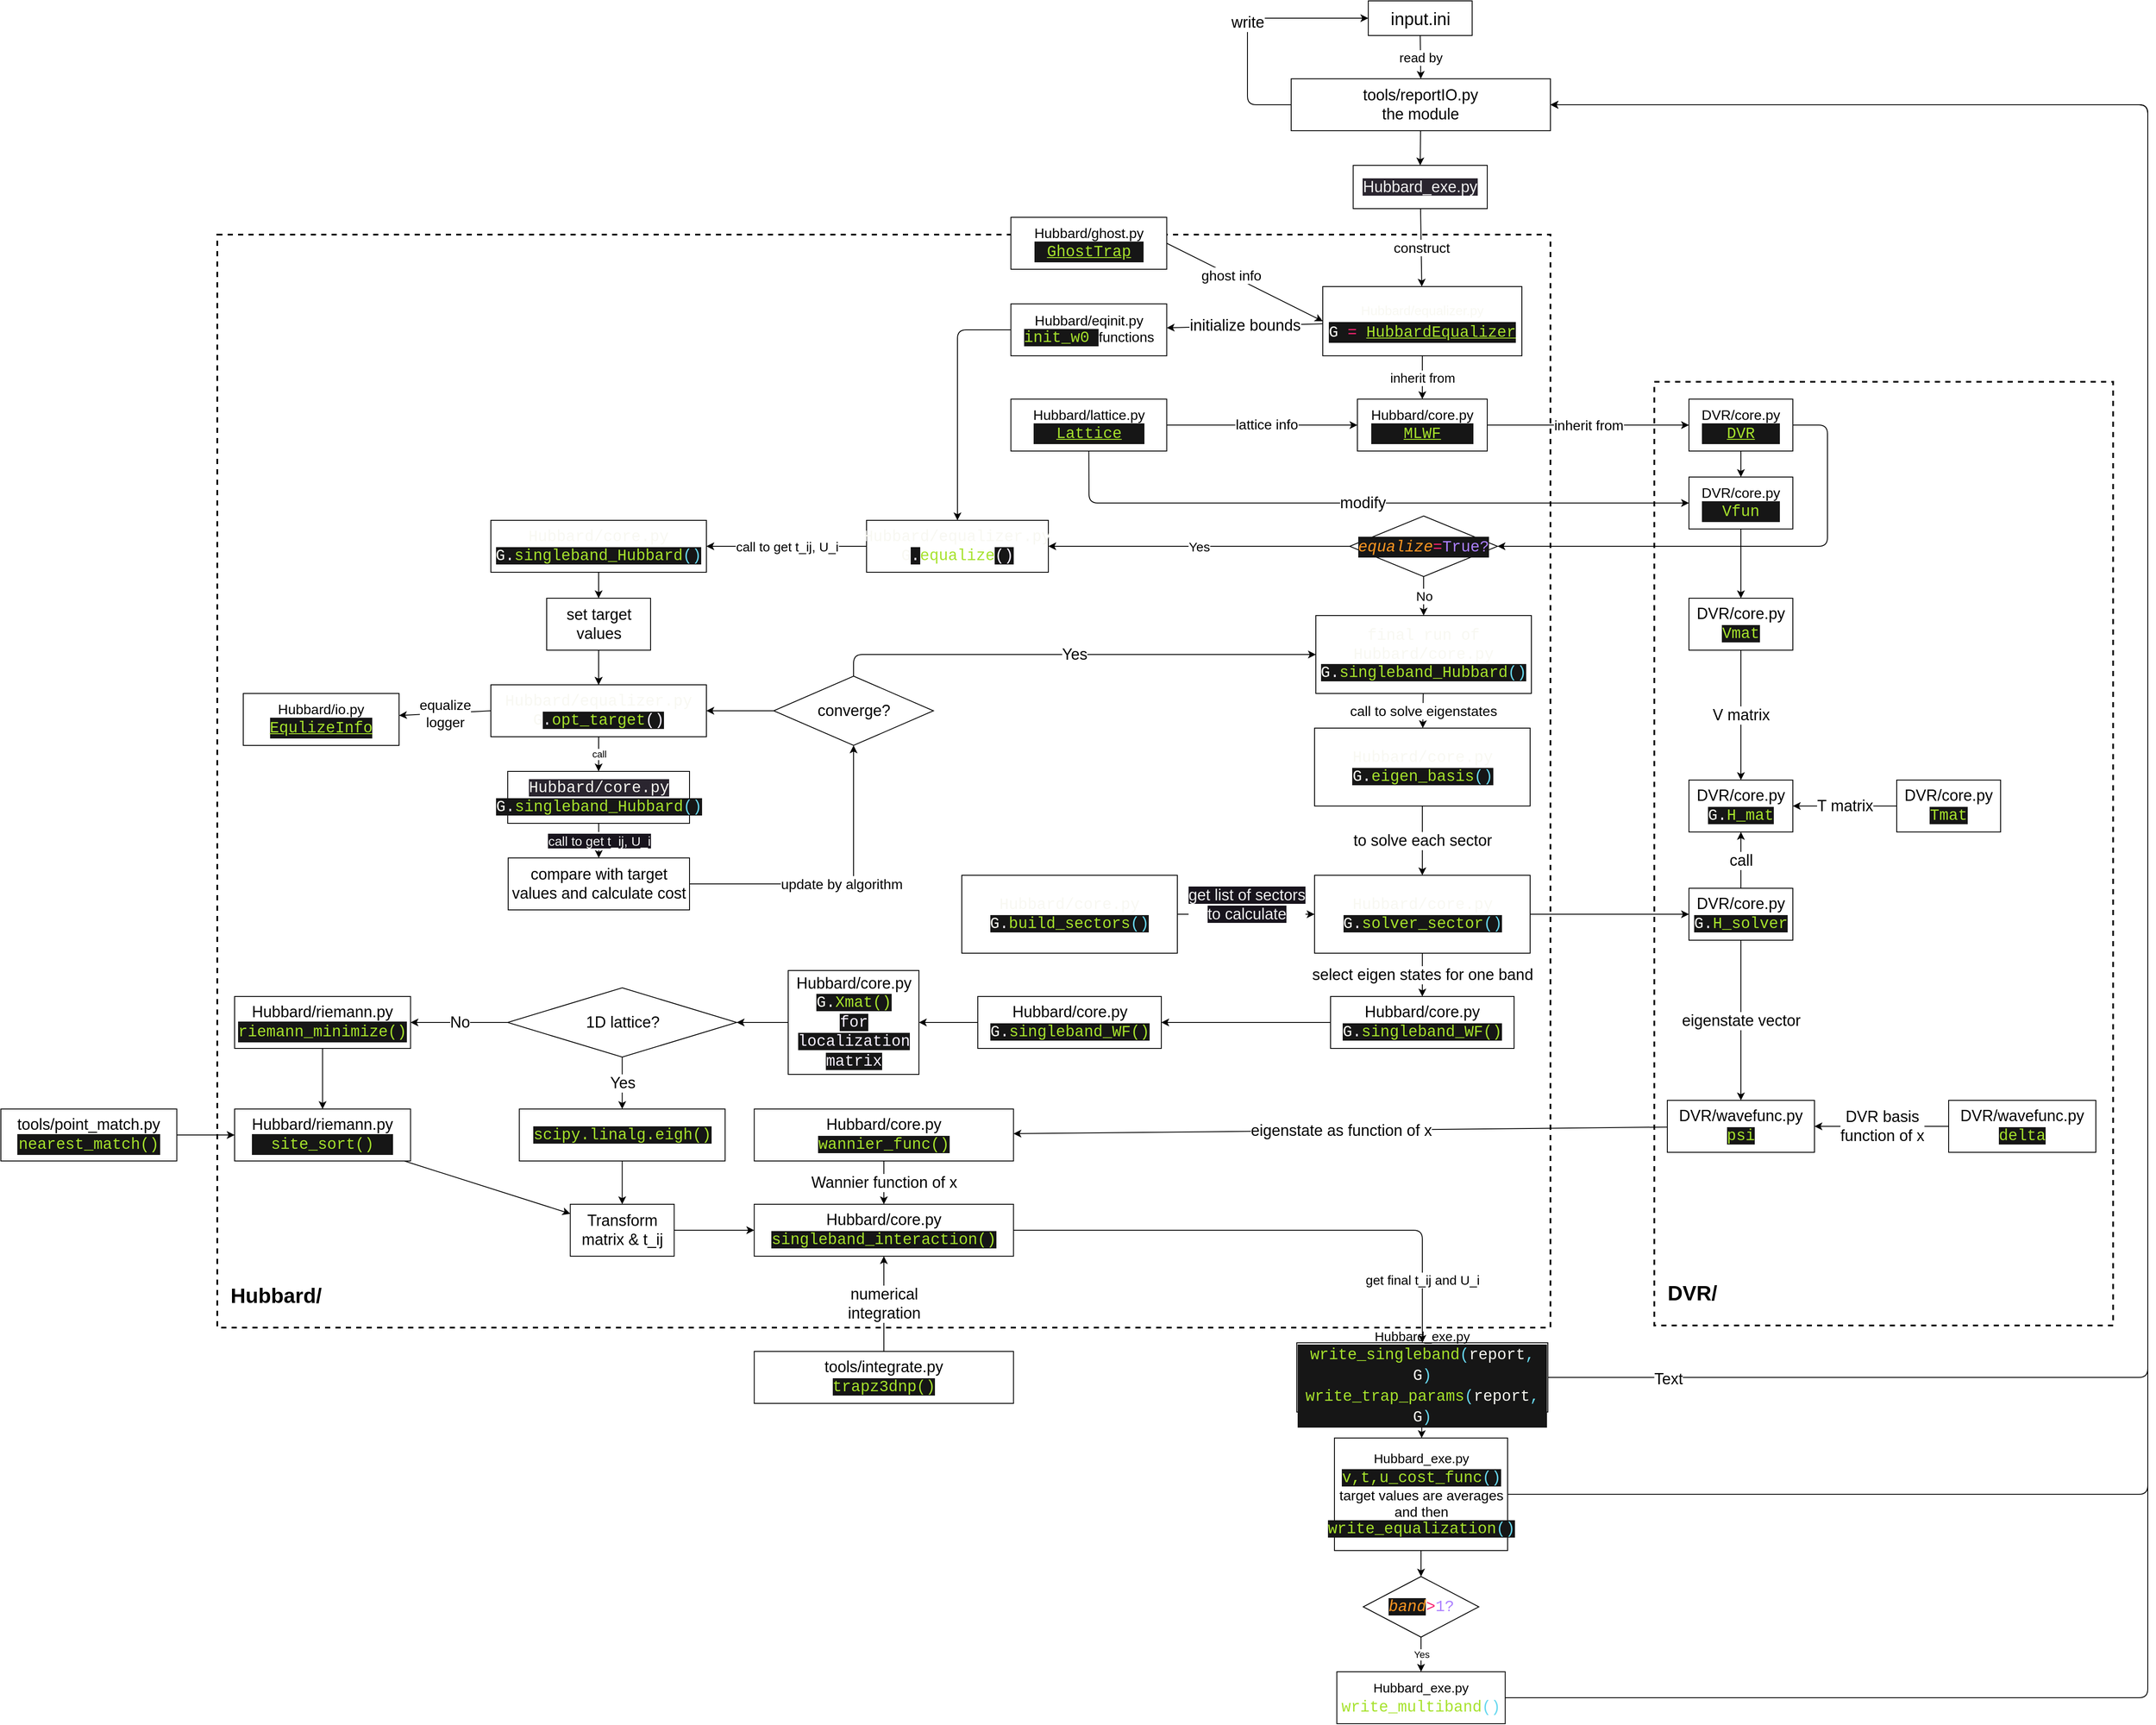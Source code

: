 <mxfile>
    <diagram id="IjS8FuJxX2mvH53jyDNn" name="Page-1">
        <mxGraphModel dx="3545" dy="2429" grid="1" gridSize="10" guides="1" tooltips="1" connect="1" arrows="1" fold="1" page="1" pageScale="1" pageWidth="850" pageHeight="1100" math="0" shadow="0">
            <root>
                <mxCell id="0"/>
                <mxCell id="1" parent="0"/>
                <mxCell id="89" value="&lt;p style=&quot;line-height: 0%;&quot;&gt;&lt;/p&gt;&lt;h2&gt;&amp;nbsp; DVR/&lt;/h2&gt;&lt;p&gt;&lt;/p&gt;" style="rounded=0;whiteSpace=wrap;html=1;fontSize=16;strokeWidth=2;dashed=1;align=left;verticalAlign=bottom;" vertex="1" parent="1">
                    <mxGeometry x="670" y="70" width="530" height="1090" as="geometry"/>
                </mxCell>
                <mxCell id="31" value="&lt;p style=&quot;line-height: 0%;&quot;&gt;&lt;/p&gt;&lt;h2&gt;&amp;nbsp; Hubbard/&lt;/h2&gt;&lt;p&gt;&lt;/p&gt;" style="rounded=0;whiteSpace=wrap;html=1;fontSize=16;strokeWidth=2;dashed=1;align=left;verticalAlign=bottom;" vertex="1" parent="1">
                    <mxGeometry x="-990" y="-100" width="1540" height="1262.5" as="geometry"/>
                </mxCell>
                <mxCell id="2" value="&lt;font style=&quot;font-size: 20px;&quot;&gt;input.ini&lt;/font&gt;" style="rounded=0;whiteSpace=wrap;html=1;" parent="1" vertex="1">
                    <mxGeometry x="339.57" y="-370" width="120" height="40" as="geometry"/>
                </mxCell>
                <mxCell id="7" value="read by" style="edgeStyle=none;html=1;fontSize=15;exitX=0.5;exitY=1;exitDx=0;exitDy=0;entryX=0.5;entryY=0;entryDx=0;entryDy=0;" parent="1" source="2" target="146" edge="1">
                    <mxGeometry relative="1" as="geometry">
                        <mxPoint x="413.5" y="40" as="sourcePoint"/>
                        <Array as="points"/>
                    </mxGeometry>
                </mxCell>
                <mxCell id="11" value="inherit from" style="edgeStyle=none;html=1;fontSize=15;entryX=0.5;entryY=0;entryDx=0;entryDy=0;" parent="1" source="6" target="48" edge="1">
                    <mxGeometry relative="1" as="geometry"/>
                </mxCell>
                <mxCell id="62" value="initialize bounds" style="edgeStyle=none;html=1;fontSize=18;" edge="1" parent="1" source="6" target="60">
                    <mxGeometry relative="1" as="geometry"/>
                </mxCell>
                <mxCell id="6" value="&lt;div style=&quot;line-height: 24px;&quot;&gt;&lt;font color=&quot;#f8f8f2&quot;&gt;&lt;span style=&quot;font-size: 15px;&quot;&gt;Hubbard/equalizer.py&lt;/span&gt;&lt;/font&gt;&lt;/div&gt;&lt;div style=&quot;background-color: rgb(22, 22, 22); font-family: Consolas, &amp;quot;Courier New&amp;quot;, monospace; font-size: 18px; line-height: 24px;&quot;&gt;&lt;span style=&quot;color: rgb(248, 248, 242);&quot;&gt;G&lt;/span&gt;&amp;nbsp;&lt;span style=&quot;color: rgb(249, 36, 114);&quot;&gt;=&lt;/span&gt;&lt;font color=&quot;#f7f1ff&quot;&gt;&amp;nbsp;&lt;/font&gt;&lt;span style=&quot;text-decoration-line: underline; color: rgb(166, 226, 44);&quot;&gt;HubbardEqualizer&lt;/span&gt;&lt;br&gt;&lt;/div&gt;" style="rounded=0;whiteSpace=wrap;html=1;" parent="1" vertex="1">
                    <mxGeometry x="287" y="-40" width="230" height="80" as="geometry"/>
                </mxCell>
                <mxCell id="13" value="Yes" style="edgeStyle=none;html=1;fontSize=15;" parent="1" source="10" target="12" edge="1">
                    <mxGeometry relative="1" as="geometry"/>
                </mxCell>
                <mxCell id="16" value="No" style="edgeStyle=none;html=1;exitX=0.5;exitY=1;exitDx=0;exitDy=0;fontSize=15;entryX=0.5;entryY=0;entryDx=0;entryDy=0;" parent="1" source="10" target="17" edge="1">
                    <mxGeometry relative="1" as="geometry">
                        <mxPoint x="495" y="485" as="targetPoint"/>
                        <Array as="points"/>
                    </mxGeometry>
                </mxCell>
                <mxCell id="10" value="&lt;div style=&quot;color: rgb(247, 241, 255); background-color: rgb(22, 22, 22); font-family: Consolas, &amp;quot;Courier New&amp;quot;, monospace; font-size: 18px; line-height: 24px;&quot;&gt;&lt;span style=&quot;color: #fd9621;font-style: italic;&quot;&gt;equalize&lt;/span&gt;&lt;span style=&quot;color: #f92472;&quot;&gt;=&lt;/span&gt;&lt;span style=&quot;color: #ac80ff;&quot;&gt;True?&lt;/span&gt;&lt;/div&gt;" style="rhombus;whiteSpace=wrap;html=1;rounded=0;" parent="1" vertex="1">
                    <mxGeometry x="318.13" y="225" width="170.75" height="70" as="geometry"/>
                </mxCell>
                <mxCell id="12" value="&lt;span style=&quot;font-family: Consolas, &amp;quot;Courier New&amp;quot;, monospace; font-size: 18px; color: rgb(248, 248, 242);&quot;&gt;Hubbard/equalizer.py&lt;br&gt;G&lt;/span&gt;&lt;span style=&quot;color: rgb(247, 241, 255); font-family: Consolas, &amp;quot;Courier New&amp;quot;, monospace; font-size: 18px; background-color: rgb(22, 22, 22);&quot;&gt;.&lt;/span&gt;&lt;span style=&quot;font-family: Consolas, &amp;quot;Courier New&amp;quot;, monospace; font-size: 18px; color: rgb(166, 226, 44);&quot;&gt;equalize&lt;/span&gt;&lt;span style=&quot;background-color: rgb(22, 22, 22); color: rgb(247, 241, 255); font-family: Consolas, &amp;quot;Courier New&amp;quot;, monospace; font-size: 18px;&quot;&gt;()&lt;/span&gt;&lt;span style=&quot;color: rgb(247, 241, 255); font-family: Consolas, &amp;quot;Courier New&amp;quot;, monospace; font-size: 18px; background-color: rgb(22, 22, 22);&quot;&gt;&lt;br&gt;&lt;/span&gt;" style="whiteSpace=wrap;html=1;rounded=0;" parent="1" vertex="1">
                    <mxGeometry x="-240" y="230" width="210" height="60" as="geometry"/>
                </mxCell>
                <mxCell id="18" value="call to get t_ij, U_i" style="edgeStyle=none;html=1;fontSize=15;exitX=0;exitY=0.5;exitDx=0;exitDy=0;entryX=1;entryY=0.5;entryDx=0;entryDy=0;" parent="1" source="12" target="61" edge="1">
                    <mxGeometry relative="1" as="geometry">
                        <mxPoint x="405" y="515" as="sourcePoint"/>
                        <Array as="points"/>
                        <mxPoint x="-160" y="360" as="targetPoint"/>
                    </mxGeometry>
                </mxCell>
                <mxCell id="21" value="get final t_ij and U_i" style="edgeStyle=none;html=1;fontSize=15;exitX=1;exitY=0.5;exitDx=0;exitDy=0;" parent="1" source="130" target="20" edge="1">
                    <mxGeometry x="0.758" relative="1" as="geometry">
                        <mxPoint x="402.49" y="1100" as="sourcePoint"/>
                        <Array as="points">
                            <mxPoint x="402" y="1050"/>
                        </Array>
                        <mxPoint as="offset"/>
                    </mxGeometry>
                </mxCell>
                <mxCell id="76" value="call to solve eigenstates" style="edgeStyle=none;html=1;fontSize=16;" edge="1" parent="1" source="17" target="75">
                    <mxGeometry relative="1" as="geometry"/>
                </mxCell>
                <mxCell id="17" value="&lt;span style=&quot;color: rgb(248, 248, 242); font-family: Consolas, &amp;quot;Courier New&amp;quot;, monospace; font-size: 18px;&quot;&gt;final run of&lt;br&gt;Hubbard/core.py&lt;/span&gt;&lt;br style=&quot;color: rgb(248, 248, 242); font-family: Consolas, &amp;quot;Courier New&amp;quot;, monospace; font-size: 18px;&quot;&gt;&lt;span style=&quot;background-color: rgb(22, 22, 22); font-family: Consolas, &amp;quot;Courier New&amp;quot;, monospace; font-size: 18px; color: rgb(248, 248, 242);&quot;&gt;G&lt;/span&gt;&lt;span style=&quot;background-color: rgb(22, 22, 22); color: rgb(247, 241, 255); font-family: Consolas, &amp;quot;Courier New&amp;quot;, monospace; font-size: 18px;&quot;&gt;.&lt;/span&gt;&lt;span style=&quot;background-color: rgb(22, 22, 22); font-family: Consolas, &amp;quot;Courier New&amp;quot;, monospace; font-size: 18px; color: rgb(166, 226, 44);&quot;&gt;singleband_Hubbard&lt;/span&gt;&lt;span style=&quot;background-color: rgb(22, 22, 22); font-family: Consolas, &amp;quot;Courier New&amp;quot;, monospace; font-size: 18px; color: rgb(103, 216, 239);&quot;&gt;()&lt;/span&gt;" style="whiteSpace=wrap;html=1;rounded=0;" parent="1" vertex="1">
                    <mxGeometry x="279" y="340" width="249" height="90" as="geometry"/>
                </mxCell>
                <mxCell id="23" value="" style="edgeStyle=none;html=1;fontSize=15;" parent="1" source="20" target="22" edge="1">
                    <mxGeometry relative="1" as="geometry"/>
                </mxCell>
                <mxCell id="28" style="edgeStyle=none;html=1;entryX=1;entryY=0.5;entryDx=0;entryDy=0;" parent="1" source="20" target="146" edge="1">
                    <mxGeometry relative="1" as="geometry">
                        <mxPoint x="640" y="40" as="targetPoint"/>
                        <Array as="points">
                            <mxPoint x="1240" y="1220"/>
                            <mxPoint x="1240" y="-250"/>
                        </Array>
                    </mxGeometry>
                </mxCell>
                <mxCell id="145" value="Text" style="edgeLabel;html=1;align=center;verticalAlign=middle;resizable=0;points=[];fontSize=18;" vertex="1" connectable="0" parent="28">
                    <mxGeometry x="-0.903" y="-2" relative="1" as="geometry">
                        <mxPoint as="offset"/>
                    </mxGeometry>
                </mxCell>
                <mxCell id="20" value="&lt;span style=&quot;font-size: 15px;&quot;&gt;Hubbard_exe.py&lt;/span&gt;&lt;div style=&quot;color: rgb(247, 241, 255); background-color: rgb(22, 22, 22); font-family: Consolas, &amp;quot;Courier New&amp;quot;, monospace; font-size: 18px; line-height: 24px;&quot;&gt;&lt;span style=&quot;color: #a6e22c;&quot;&gt;write_singleband&lt;/span&gt;&lt;span style=&quot;color: #67d8ef;&quot;&gt;(&lt;/span&gt;&lt;span style=&quot;color: #f8f8f2;&quot;&gt;report&lt;/span&gt;&lt;span style=&quot;color: #67d8ef;&quot;&gt;, &lt;/span&gt;&lt;span style=&quot;color: #f8f8f2;&quot;&gt;G&lt;/span&gt;&lt;span style=&quot;color: #67d8ef;&quot;&gt;)&lt;/span&gt;&lt;/div&gt;&lt;div style=&quot;color: rgb(247, 241, 255); background-color: rgb(22, 22, 22); font-family: Consolas, &amp;quot;Courier New&amp;quot;, monospace; font-size: 18px; line-height: 24px;&quot;&gt;&lt;div style=&quot;line-height: 24px;&quot;&gt;&lt;span style=&quot;color: #a6e22c;&quot;&gt;write_trap_params&lt;/span&gt;&lt;span style=&quot;color: #67d8ef;&quot;&gt;(&lt;/span&gt;&lt;span style=&quot;color: #f8f8f2;&quot;&gt;report&lt;/span&gt;&lt;span style=&quot;color: #67d8ef;&quot;&gt;, &lt;/span&gt;&lt;span style=&quot;color: #f8f8f2;&quot;&gt;G&lt;/span&gt;&lt;span style=&quot;color: #67d8ef;&quot;&gt;)&lt;/span&gt;&lt;/div&gt;&lt;/div&gt;" style="whiteSpace=wrap;html=1;rounded=0;" parent="1" vertex="1">
                    <mxGeometry x="257" y="1180" width="290" height="80" as="geometry"/>
                </mxCell>
                <mxCell id="25" value="" style="edgeStyle=none;html=1;fontSize=16;entryX=0.5;entryY=0;entryDx=0;entryDy=0;" parent="1" source="22" target="36" edge="1">
                    <mxGeometry relative="1" as="geometry">
                        <mxPoint x="401.559" y="1380" as="targetPoint"/>
                    </mxGeometry>
                </mxCell>
                <mxCell id="22" value="&lt;span style=&quot;font-size: 15px;&quot;&gt;Hubbard_exe.py&lt;/span&gt;&lt;span style=&quot;background-color: rgb(22, 22, 22); font-family: Consolas, &amp;quot;Courier New&amp;quot;, monospace; font-size: 18px; color: rgb(166, 226, 44);&quot;&gt;&lt;br&gt;v,t,u_cost_func&lt;/span&gt;&lt;span style=&quot;background-color: rgb(22, 22, 22); font-family: Consolas, &amp;quot;Courier New&amp;quot;, monospace; font-size: 18px; color: rgb(103, 216, 239);&quot;&gt;()&lt;/span&gt;&lt;br&gt;&lt;font style=&quot;font-size: 16px;&quot;&gt;target values are averages&lt;br&gt;and then&lt;br&gt;&lt;span style=&quot;color: rgb(166, 226, 44); font-family: Consolas, &amp;quot;Courier New&amp;quot;, monospace; font-size: 18px; background-color: rgb(22, 22, 22);&quot;&gt;write_equalization&lt;/span&gt;&lt;span style=&quot;color: rgb(103, 216, 239); font-family: Consolas, &amp;quot;Courier New&amp;quot;, monospace; font-size: 18px; background-color: rgb(22, 22, 22);&quot;&gt;()&lt;/span&gt;&lt;br&gt;&lt;/font&gt;" style="whiteSpace=wrap;html=1;rounded=0;" parent="1" vertex="1">
                    <mxGeometry x="300.5" y="1290" width="200" height="130" as="geometry"/>
                </mxCell>
                <mxCell id="29" style="edgeStyle=none;html=1;entryX=1;entryY=0.5;entryDx=0;entryDy=0;exitX=1;exitY=0.5;exitDx=0;exitDy=0;" parent="1" source="22" target="146" edge="1">
                    <mxGeometry relative="1" as="geometry">
                        <mxPoint x="640" y="90" as="targetPoint"/>
                        <Array as="points">
                            <mxPoint x="1240" y="1355"/>
                            <mxPoint x="1240" y="-250"/>
                        </Array>
                        <mxPoint x="519.5" y="645" as="sourcePoint"/>
                    </mxGeometry>
                </mxCell>
                <mxCell id="30" style="edgeStyle=none;html=1;exitX=1;exitY=0.5;exitDx=0;exitDy=0;entryX=1;entryY=0.5;entryDx=0;entryDy=0;" parent="1" source="26" target="146" edge="1">
                    <mxGeometry relative="1" as="geometry">
                        <mxPoint x="640" y="90" as="targetPoint"/>
                        <Array as="points">
                            <mxPoint x="1240" y="1590"/>
                            <mxPoint x="1240" y="-250"/>
                        </Array>
                    </mxGeometry>
                </mxCell>
                <mxCell id="26" value="&lt;span style=&quot;font-size: 15px;&quot;&gt;Hubbard_exe.py&lt;/span&gt;&lt;span style=&quot;color: rgb(166, 226, 44); background-color: rgb(22, 22, 22); font-family: Consolas, &amp;quot;Courier New&amp;quot;, monospace; font-size: 18px;&quot;&gt;&lt;br&gt;&lt;/span&gt;&lt;span style=&quot;font-family: Consolas, &amp;quot;Courier New&amp;quot;, monospace; font-size: 18px; color: rgb(166, 226, 44);&quot;&gt;write_multiband&lt;/span&gt;&lt;span style=&quot;font-family: Consolas, &amp;quot;Courier New&amp;quot;, monospace; font-size: 18px; color: rgb(103, 216, 239);&quot;&gt;(&lt;/span&gt;&lt;span style=&quot;font-family: Consolas, &amp;quot;Courier New&amp;quot;, monospace; font-size: 18px; color: rgb(103, 216, 239);&quot;&gt;)&lt;/span&gt;" style="whiteSpace=wrap;html=1;rounded=0;" parent="1" vertex="1">
                    <mxGeometry x="303.25" y="1560" width="194.5" height="60" as="geometry"/>
                </mxCell>
                <mxCell id="37" value="Yes" style="edgeStyle=none;html=1;" edge="1" parent="1" source="36" target="26">
                    <mxGeometry relative="1" as="geometry"/>
                </mxCell>
                <mxCell id="36" value="&lt;span style=&quot;color: rgb(253, 150, 33); font-style: italic; background-color: rgb(22, 22, 22); font-family: Consolas, &amp;quot;Courier New&amp;quot;, monospace; font-size: 18px;&quot;&gt;band&lt;/span&gt;&lt;span style=&quot;font-family: Consolas, &amp;quot;Courier New&amp;quot;, monospace; font-size: 18px; color: rgb(249, 36, 114);&quot;&gt;&amp;gt;&lt;/span&gt;&lt;span style=&quot;font-family: Consolas, &amp;quot;Courier New&amp;quot;, monospace; font-size: 18px; color: rgb(172, 128, 255);&quot;&gt;1?&lt;/span&gt;" style="rhombus;whiteSpace=wrap;html=1;" vertex="1" parent="1">
                    <mxGeometry x="333.75" y="1450" width="133.5" height="70" as="geometry"/>
                </mxCell>
                <mxCell id="43" value="call" style="edgeStyle=none;html=1;" edge="1" parent="1" source="40" target="42">
                    <mxGeometry relative="1" as="geometry"/>
                </mxCell>
                <mxCell id="40" value="&lt;font style=&quot;font-size: 18px;&quot;&gt;&lt;span style=&quot;font-family: Consolas, &amp;quot;Courier New&amp;quot;, monospace; color: rgb(248, 248, 242);&quot;&gt;Hubbard/&lt;/span&gt;&lt;span style=&quot;font-family: Consolas, &amp;quot;Courier New&amp;quot;, monospace; color: rgb(248, 248, 242);&quot;&gt;equalizer&lt;/span&gt;&lt;/font&gt;&lt;span style=&quot;font-family: Consolas, &amp;quot;Courier New&amp;quot;, monospace; color: rgb(248, 248, 242); font-size: 18px;&quot;&gt;&lt;font style=&quot;font-size: 18px;&quot;&gt;.py&lt;br&gt;&lt;/font&gt;&lt;span style=&quot;font-size: 18px;&quot;&gt;G&lt;/span&gt;&lt;/span&gt;&lt;span style=&quot;color: rgb(247, 241, 255); font-family: Consolas, &amp;quot;Courier New&amp;quot;, monospace; font-size: 18px; background-color: rgb(22, 22, 22);&quot;&gt;.&lt;/span&gt;&lt;span style=&quot;color: rgb(166, 226, 44); background-color: rgb(22, 22, 22); font-family: Consolas, &amp;quot;Courier New&amp;quot;, monospace; font-size: 18px;&quot;&gt;opt_target&lt;/span&gt;&lt;span style=&quot;background-color: rgb(22, 22, 22); color: rgb(247, 241, 255); font-family: Consolas, &amp;quot;Courier New&amp;quot;, monospace; font-size: 18px;&quot;&gt;()&lt;/span&gt;&lt;span style=&quot;color: rgb(248, 248, 242); font-family: Consolas, &amp;quot;Courier New&amp;quot;, monospace; font-size: 18px;&quot;&gt;&lt;br&gt;&lt;/span&gt;" style="whiteSpace=wrap;html=1;rounded=0;" vertex="1" parent="1">
                    <mxGeometry x="-674" y="420" width="249" height="60" as="geometry"/>
                </mxCell>
                <mxCell id="44" value="No" style="edgeStyle=none;html=1;entryX=1;entryY=0.5;entryDx=0;entryDy=0;exitX=0;exitY=0.5;exitDx=0;exitDy=0;" edge="1" parent="1" source="45" target="40">
                    <mxGeometry relative="1" as="geometry">
                        <Array as="points">
                            <mxPoint x="-165" y="450"/>
                            <mxPoint x="-370" y="450"/>
                        </Array>
                    </mxGeometry>
                </mxCell>
                <mxCell id="46" value="&lt;font style=&quot;font-size: 16px;&quot;&gt;update by algorithm&lt;/font&gt;" style="edgeStyle=none;html=1;exitX=1;exitY=0.5;exitDx=0;exitDy=0;" edge="1" parent="1" source="68" target="45">
                    <mxGeometry relative="1" as="geometry">
                        <mxPoint x="-544" y="650" as="sourcePoint"/>
                        <Array as="points">
                            <mxPoint x="-255" y="650"/>
                        </Array>
                    </mxGeometry>
                </mxCell>
                <mxCell id="70" value="&lt;span style=&quot;color: rgb(240, 240, 240); font-family: Helvetica; font-size: 15px; font-style: normal; font-variant-ligatures: normal; font-variant-caps: normal; font-weight: 400; letter-spacing: normal; orphans: 2; text-align: center; text-indent: 0px; text-transform: none; widows: 2; word-spacing: 0px; -webkit-text-stroke-width: 0px; background-color: rgb(24, 20, 29); text-decoration-thickness: initial; text-decoration-style: initial; text-decoration-color: initial; float: none; display: inline !important;&quot;&gt;call to get t_ij, U_i&lt;/span&gt;" style="edgeStyle=none;html=1;fontSize=18;" edge="1" parent="1" source="42" target="68">
                    <mxGeometry relative="1" as="geometry"/>
                </mxCell>
                <mxCell id="42" value="&lt;span style=&quot;border-color: rgb(0, 0, 0); font-style: normal; font-variant-ligatures: normal; font-variant-caps: normal; font-weight: 400; letter-spacing: normal; orphans: 2; text-align: center; text-indent: 0px; text-transform: none; widows: 2; word-spacing: 0px; -webkit-text-stroke-width: 0px; background-color: rgb(42, 37, 47); text-decoration-thickness: initial; text-decoration-style: initial; text-decoration-color: initial; color: rgb(248, 248, 242); font-family: Consolas, &amp;quot;Courier New&amp;quot;, monospace; font-size: 18px;&quot;&gt;Hubbard/core.py&lt;/span&gt;&lt;br style=&quot;border-color: rgb(0, 0, 0); font-style: normal; font-variant-ligatures: normal; font-variant-caps: normal; font-weight: 400; letter-spacing: normal; orphans: 2; text-align: center; text-indent: 0px; text-transform: none; widows: 2; word-spacing: 0px; -webkit-text-stroke-width: 0px; background-color: rgb(42, 37, 47); text-decoration-thickness: initial; text-decoration-style: initial; text-decoration-color: initial; color: rgb(248, 248, 242); font-family: Consolas, &amp;quot;Courier New&amp;quot;, monospace; font-size: 18px;&quot;&gt;&lt;span style=&quot;border-color: rgb(0, 0, 0); font-style: normal; font-variant-ligatures: normal; font-variant-caps: normal; font-weight: 400; letter-spacing: normal; orphans: 2; text-align: center; text-indent: 0px; text-transform: none; widows: 2; word-spacing: 0px; -webkit-text-stroke-width: 0px; text-decoration-thickness: initial; text-decoration-style: initial; text-decoration-color: initial; background-color: rgb(22, 22, 22); font-family: Consolas, &amp;quot;Courier New&amp;quot;, monospace; font-size: 18px; color: rgb(248, 248, 242);&quot;&gt;G&lt;/span&gt;&lt;span style=&quot;border-color: rgb(0, 0, 0); font-style: normal; font-variant-ligatures: normal; font-variant-caps: normal; font-weight: 400; letter-spacing: normal; orphans: 2; text-align: center; text-indent: 0px; text-transform: none; widows: 2; word-spacing: 0px; -webkit-text-stroke-width: 0px; text-decoration-thickness: initial; text-decoration-style: initial; text-decoration-color: initial; background-color: rgb(22, 22, 22); color: rgb(247, 241, 255); font-family: Consolas, &amp;quot;Courier New&amp;quot;, monospace; font-size: 18px;&quot;&gt;.&lt;/span&gt;&lt;span style=&quot;border-color: rgb(0, 0, 0); font-style: normal; font-variant-ligatures: normal; font-variant-caps: normal; font-weight: 400; letter-spacing: normal; orphans: 2; text-align: center; text-indent: 0px; text-transform: none; widows: 2; word-spacing: 0px; -webkit-text-stroke-width: 0px; text-decoration-thickness: initial; text-decoration-style: initial; text-decoration-color: initial; background-color: rgb(22, 22, 22); font-family: Consolas, &amp;quot;Courier New&amp;quot;, monospace; font-size: 18px; color: rgb(166, 226, 44);&quot;&gt;singleband_Hubbard&lt;/span&gt;&lt;span style=&quot;border-color: rgb(0, 0, 0); font-style: normal; font-variant-ligatures: normal; font-variant-caps: normal; font-weight: 400; letter-spacing: normal; orphans: 2; text-align: center; text-indent: 0px; text-transform: none; widows: 2; word-spacing: 0px; -webkit-text-stroke-width: 0px; text-decoration-thickness: initial; text-decoration-style: initial; text-decoration-color: initial; background-color: rgb(22, 22, 22); font-family: Consolas, &amp;quot;Courier New&amp;quot;, monospace; font-size: 18px; color: rgb(103, 216, 239);&quot;&gt;()&lt;/span&gt;" style="whiteSpace=wrap;html=1;rounded=0;" vertex="1" parent="1">
                    <mxGeometry x="-654.5" y="520" width="210" height="60" as="geometry"/>
                </mxCell>
                <mxCell id="47" value="Yes" style="edgeStyle=none;html=1;exitX=0.5;exitY=0;exitDx=0;exitDy=0;fontSize=18;entryX=0;entryY=0.5;entryDx=0;entryDy=0;" edge="1" parent="1" source="45" target="17">
                    <mxGeometry relative="1" as="geometry">
                        <mxPoint x="270" y="360" as="targetPoint"/>
                        <Array as="points">
                            <mxPoint x="-255" y="385"/>
                        </Array>
                    </mxGeometry>
                </mxCell>
                <mxCell id="45" value="&lt;font style=&quot;font-size: 18px;&quot;&gt;converge?&lt;/font&gt;" style="rhombus;whiteSpace=wrap;html=1;rounded=0;fontSize=18;" vertex="1" parent="1">
                    <mxGeometry x="-347.25" y="410" width="184.5" height="80" as="geometry"/>
                </mxCell>
                <mxCell id="74" value="inherit from" style="edgeStyle=none;html=1;fontSize=16;" edge="1" parent="1" source="48" target="73">
                    <mxGeometry relative="1" as="geometry"/>
                </mxCell>
                <mxCell id="48" value="Hubbard/core.py&lt;br&gt;&lt;div style=&quot;color: rgb(247, 241, 255); background-color: rgb(22, 22, 22); font-family: Consolas, &amp;quot;Courier New&amp;quot;, monospace; font-size: 18px; line-height: 24px;&quot;&gt;&lt;span style=&quot;color: rgb(166, 226, 44); text-decoration-line: underline;&quot;&gt;MLWF&lt;/span&gt;&lt;/div&gt;" style="rounded=0;whiteSpace=wrap;html=1;fontSize=16;" vertex="1" parent="1">
                    <mxGeometry x="327" y="90" width="150" height="60" as="geometry"/>
                </mxCell>
                <mxCell id="53" value="ghost info" style="edgeStyle=none;html=1;fontSize=16;entryX=0;entryY=0.5;entryDx=0;entryDy=0;exitX=1;exitY=0.5;exitDx=0;exitDy=0;" edge="1" parent="1" target="6" source="55">
                    <mxGeometry x="-0.175" relative="1" as="geometry">
                        <mxPoint x="-40" y="49.231" as="sourcePoint"/>
                        <mxPoint as="offset"/>
                    </mxGeometry>
                </mxCell>
                <mxCell id="54" value="equalize&lt;br&gt;logger" style="edgeStyle=none;html=1;fontSize=16;exitX=0;exitY=0.5;exitDx=0;exitDy=0;" edge="1" parent="1" target="56" source="40">
                    <mxGeometry relative="1" as="geometry">
                        <mxPoint x="-420" y="190.385" as="sourcePoint"/>
                    </mxGeometry>
                </mxCell>
                <mxCell id="55" value="&lt;font style=&quot;font-size: 16px;&quot;&gt;Hubbard/ghost.py&lt;br&gt;&lt;div style=&quot;color: rgb(247, 241, 255); background-color: rgb(22, 22, 22); font-family: Consolas, &amp;quot;Courier New&amp;quot;, monospace; font-size: 18px; line-height: 24px;&quot;&gt;&lt;div style=&quot;line-height: 24px;&quot;&gt;&lt;span style=&quot;color: rgb(166, 226, 44); text-decoration-line: underline;&quot;&gt;GhostTrap&lt;/span&gt;&lt;/div&gt;&lt;/div&gt;&lt;/font&gt;" style="rounded=0;whiteSpace=wrap;html=1;" vertex="1" parent="1">
                    <mxGeometry x="-73.25" y="-120" width="180" height="60" as="geometry"/>
                </mxCell>
                <mxCell id="56" value="&lt;font style=&quot;font-size: 16px;&quot;&gt;Hubbard/io.py&lt;br&gt;&lt;div style=&quot;color: rgb(247, 241, 255); background-color: rgb(22, 22, 22); font-family: Consolas, &amp;quot;Courier New&amp;quot;, monospace; font-size: 18px; line-height: 24px;&quot;&gt;&lt;div style=&quot;line-height: 24px;&quot;&gt;&lt;span style=&quot;color: rgb(166, 226, 44); text-decoration-line: underline;&quot;&gt;EqulizeInfo&lt;/span&gt;&lt;/div&gt;&lt;/div&gt;&lt;/font&gt;" style="rounded=0;whiteSpace=wrap;html=1;" vertex="1" parent="1">
                    <mxGeometry x="-960" y="430" width="180" height="60" as="geometry"/>
                </mxCell>
                <mxCell id="57" value="lattice info" style="edgeStyle=none;html=1;exitX=1;exitY=0.5;exitDx=0;exitDy=0;entryX=0;entryY=0.5;entryDx=0;entryDy=0;fontSize=16;" edge="1" parent="1" target="48" source="58">
                    <mxGeometry x="0.05" y="1" relative="1" as="geometry">
                        <mxPoint x="-170" y="100" as="sourcePoint"/>
                        <mxPoint as="offset"/>
                    </mxGeometry>
                </mxCell>
                <mxCell id="81" value="modify" style="edgeStyle=none;html=1;exitX=0.5;exitY=1;exitDx=0;exitDy=0;entryX=0;entryY=0.5;entryDx=0;entryDy=0;fontSize=18;" edge="1" parent="1" source="58" target="82">
                    <mxGeometry relative="1" as="geometry">
                        <Array as="points">
                            <mxPoint x="17" y="210"/>
                        </Array>
                    </mxGeometry>
                </mxCell>
                <mxCell id="58" value="&lt;font style=&quot;font-size: 16px;&quot;&gt;Hubbard/lattice.py&lt;br&gt;&lt;div style=&quot;color: rgb(247, 241, 255); background-color: rgb(22, 22, 22); font-family: Consolas, &amp;quot;Courier New&amp;quot;, monospace; font-size: 18px; line-height: 24px;&quot;&gt;&lt;span style=&quot;color: rgb(166, 226, 44); text-decoration-line: underline;&quot;&gt;Lattice&lt;/span&gt;&lt;/div&gt;&lt;/font&gt;" style="rounded=0;whiteSpace=wrap;html=1;" vertex="1" parent="1">
                    <mxGeometry x="-73.25" y="90" width="180" height="60" as="geometry"/>
                </mxCell>
                <mxCell id="63" style="edgeStyle=none;html=1;fontSize=18;" edge="1" parent="1" source="60" target="12">
                    <mxGeometry relative="1" as="geometry">
                        <Array as="points">
                            <mxPoint x="-135" y="10"/>
                        </Array>
                    </mxGeometry>
                </mxCell>
                <mxCell id="60" value="&lt;font style=&quot;font-size: 16px;&quot;&gt;Hubbard/eqinit.py&lt;br&gt;&lt;span style=&quot;color: rgb(166, 226, 44); background-color: rgb(22, 22, 22); font-family: Consolas, &amp;quot;Courier New&amp;quot;, monospace; font-size: 18px;&quot;&gt;init_w0&amp;nbsp;&lt;/span&gt;functions&lt;br&gt;&lt;/font&gt;" style="rounded=0;whiteSpace=wrap;html=1;" vertex="1" parent="1">
                    <mxGeometry x="-73.25" y="-20" width="180" height="60" as="geometry"/>
                </mxCell>
                <mxCell id="65" value="" style="edgeStyle=none;html=1;fontSize=18;" edge="1" parent="1" source="61" target="64">
                    <mxGeometry relative="1" as="geometry"/>
                </mxCell>
                <mxCell id="61" value="&lt;span style=&quot;color: rgb(248, 248, 242); font-family: Consolas, &amp;quot;Courier New&amp;quot;, monospace; font-size: 18px;&quot;&gt;Hubbard/core.py&lt;/span&gt;&lt;br style=&quot;color: rgb(248, 248, 242); font-family: Consolas, &amp;quot;Courier New&amp;quot;, monospace; font-size: 18px;&quot;&gt;&lt;span style=&quot;background-color: rgb(22, 22, 22); font-family: Consolas, &amp;quot;Courier New&amp;quot;, monospace; font-size: 18px; color: rgb(248, 248, 242);&quot;&gt;G&lt;/span&gt;&lt;span style=&quot;background-color: rgb(22, 22, 22); color: rgb(247, 241, 255); font-family: Consolas, &amp;quot;Courier New&amp;quot;, monospace; font-size: 18px;&quot;&gt;.&lt;/span&gt;&lt;span style=&quot;background-color: rgb(22, 22, 22); font-family: Consolas, &amp;quot;Courier New&amp;quot;, monospace; font-size: 18px; color: rgb(166, 226, 44);&quot;&gt;singleband_Hubbard&lt;/span&gt;&lt;span style=&quot;background-color: rgb(22, 22, 22); font-family: Consolas, &amp;quot;Courier New&amp;quot;, monospace; font-size: 18px; color: rgb(103, 216, 239);&quot;&gt;()&lt;/span&gt;" style="whiteSpace=wrap;html=1;rounded=0;" vertex="1" parent="1">
                    <mxGeometry x="-674" y="230" width="249" height="60" as="geometry"/>
                </mxCell>
                <mxCell id="66" value="" style="edgeStyle=none;html=1;fontSize=18;" edge="1" parent="1" source="64" target="40">
                    <mxGeometry relative="1" as="geometry"/>
                </mxCell>
                <mxCell id="67" value="" style="edgeStyle=none;html=1;fontSize=18;" edge="1" parent="1" source="64" target="40">
                    <mxGeometry relative="1" as="geometry"/>
                </mxCell>
                <mxCell id="64" value="&lt;font style=&quot;font-size: 18px;&quot;&gt;set target values&lt;/font&gt;" style="whiteSpace=wrap;html=1;rounded=0;" vertex="1" parent="1">
                    <mxGeometry x="-609.5" y="320" width="120" height="60" as="geometry"/>
                </mxCell>
                <mxCell id="68" value="compare with target values and calculate cost" style="rounded=0;whiteSpace=wrap;html=1;fontSize=18;" vertex="1" parent="1">
                    <mxGeometry x="-654" y="620" width="209.5" height="60" as="geometry"/>
                </mxCell>
                <mxCell id="80" style="edgeStyle=none;html=1;entryX=1;entryY=0.5;entryDx=0;entryDy=0;fontSize=18;" edge="1" parent="1" source="73" target="10">
                    <mxGeometry relative="1" as="geometry">
                        <Array as="points">
                            <mxPoint x="870" y="120"/>
                            <mxPoint x="870" y="260"/>
                        </Array>
                    </mxGeometry>
                </mxCell>
                <mxCell id="83" value="" style="edgeStyle=none;html=1;fontSize=18;" edge="1" parent="1" source="73" target="82">
                    <mxGeometry relative="1" as="geometry"/>
                </mxCell>
                <mxCell id="73" value="DVR/core.py&lt;br&gt;&lt;div style=&quot;color: rgb(247, 241, 255); background-color: rgb(22, 22, 22); font-family: Consolas, &amp;quot;Courier New&amp;quot;, monospace; font-size: 18px; line-height: 24px;&quot;&gt;&lt;span style=&quot;color: rgb(166, 226, 44); text-decoration-line: underline;&quot;&gt;DVR&lt;/span&gt;&lt;/div&gt;" style="whiteSpace=wrap;html=1;fontSize=16;rounded=0;" vertex="1" parent="1">
                    <mxGeometry x="710" y="90" width="120" height="60" as="geometry"/>
                </mxCell>
                <mxCell id="96" value="to solve each sector" style="edgeStyle=none;html=1;fontSize=18;" edge="1" parent="1" source="75" target="95">
                    <mxGeometry relative="1" as="geometry"/>
                </mxCell>
                <mxCell id="75" value="&lt;span style=&quot;color: rgb(248, 248, 242); font-family: Consolas, &amp;quot;Courier New&amp;quot;, monospace; font-size: 18px;&quot;&gt;Hubbard/core.py&lt;/span&gt;&lt;br style=&quot;color: rgb(248, 248, 242); font-family: Consolas, &amp;quot;Courier New&amp;quot;, monospace; font-size: 18px;&quot;&gt;&lt;span style=&quot;background-color: rgb(22, 22, 22); font-family: Consolas, &amp;quot;Courier New&amp;quot;, monospace; font-size: 18px; color: rgb(248, 248, 242);&quot;&gt;G&lt;/span&gt;&lt;span style=&quot;background-color: rgb(22, 22, 22); color: rgb(247, 241, 255); font-family: Consolas, &amp;quot;Courier New&amp;quot;, monospace; font-size: 18px;&quot;&gt;.&lt;/span&gt;&lt;span style=&quot;background-color: rgb(22, 22, 22); font-family: Consolas, &amp;quot;Courier New&amp;quot;, monospace; font-size: 18px; color: rgb(166, 226, 44);&quot;&gt;eigen_basis&lt;/span&gt;&lt;span style=&quot;background-color: rgb(22, 22, 22); font-family: Consolas, &amp;quot;Courier New&amp;quot;, monospace; font-size: 18px; color: rgb(103, 216, 239);&quot;&gt;()&lt;/span&gt;" style="whiteSpace=wrap;html=1;rounded=0;" vertex="1" parent="1">
                    <mxGeometry x="277.5" y="470" width="249" height="90" as="geometry"/>
                </mxCell>
                <mxCell id="79" value="construct" style="edgeStyle=none;html=1;fontSize=16;" edge="1" parent="1" source="78" target="6">
                    <mxGeometry relative="1" as="geometry"/>
                </mxCell>
                <mxCell id="78" value="&lt;font style=&quot;font-size: 18px;&quot;&gt;&lt;span style=&quot;color: rgb(240, 240, 240); font-family: Helvetica; font-style: normal; font-variant-ligatures: normal; font-variant-caps: normal; font-weight: 400; letter-spacing: normal; orphans: 2; text-align: center; text-indent: 0px; text-transform: none; widows: 2; word-spacing: 0px; -webkit-text-stroke-width: 0px; background-color: rgb(42, 37, 47); text-decoration-thickness: initial; text-decoration-style: initial; text-decoration-color: initial; float: none; display: inline !important;&quot;&gt;Hubbard_exe.py&lt;/span&gt;&lt;/font&gt;" style="rounded=0;whiteSpace=wrap;html=1;fontSize=16;" vertex="1" parent="1">
                    <mxGeometry x="322.13" y="-180" width="154.87" height="50" as="geometry"/>
                </mxCell>
                <mxCell id="104" style="edgeStyle=none;html=1;fontSize=18;" edge="1" parent="1" source="82" target="102">
                    <mxGeometry relative="1" as="geometry"/>
                </mxCell>
                <mxCell id="82" value="DVR/core.py&lt;br&gt;&lt;div style=&quot;background-color: rgb(22, 22, 22); font-family: Consolas, &amp;quot;Courier New&amp;quot;, monospace; font-size: 18px; line-height: 24px;&quot;&gt;&lt;font color=&quot;#a6e22c&quot;&gt;Vfun&lt;/font&gt;&lt;/div&gt;" style="whiteSpace=wrap;html=1;fontSize=16;rounded=0;" vertex="1" parent="1">
                    <mxGeometry x="710" y="180" width="120" height="60" as="geometry"/>
                </mxCell>
                <mxCell id="94" value="&#10;&lt;span style=&quot;color: rgb(240, 240, 240); font-family: Helvetica; font-size: 18px; font-style: normal; font-variant-ligatures: normal; font-variant-caps: normal; font-weight: 400; letter-spacing: normal; orphans: 2; text-align: center; text-indent: 0px; text-transform: none; widows: 2; word-spacing: 0px; -webkit-text-stroke-width: 0px; background-color: rgb(24, 20, 29); text-decoration-thickness: initial; text-decoration-style: initial; text-decoration-color: initial; float: none; display: inline !important;&quot;&gt;get list of sectors&lt;/span&gt;&lt;br style=&quot;border-color: rgb(0, 0, 0); color: rgb(240, 240, 240); font-family: Helvetica; font-size: 18px; font-style: normal; font-variant-ligatures: normal; font-variant-caps: normal; font-weight: 400; letter-spacing: normal; orphans: 2; text-align: center; text-indent: 0px; text-transform: none; widows: 2; word-spacing: 0px; -webkit-text-stroke-width: 0px; text-decoration-thickness: initial; text-decoration-style: initial; text-decoration-color: initial;&quot;&gt;&lt;span style=&quot;color: rgb(240, 240, 240); font-family: Helvetica; font-size: 18px; font-style: normal; font-variant-ligatures: normal; font-variant-caps: normal; font-weight: 400; letter-spacing: normal; orphans: 2; text-align: center; text-indent: 0px; text-transform: none; widows: 2; word-spacing: 0px; -webkit-text-stroke-width: 0px; background-color: rgb(24, 20, 29); text-decoration-thickness: initial; text-decoration-style: initial; text-decoration-color: initial; float: none; display: inline !important;&quot;&gt;to calculate&lt;/span&gt;&#10;&#10;" style="edgeStyle=none;html=1;entryX=0;entryY=0.5;entryDx=0;entryDy=0;fontSize=18;" edge="1" parent="1" source="92" target="95">
                    <mxGeometry relative="1" as="geometry"/>
                </mxCell>
                <mxCell id="92" value="&lt;span style=&quot;color: rgb(248, 248, 242); font-family: Consolas, &amp;quot;Courier New&amp;quot;, monospace; font-size: 18px;&quot;&gt;Hubbard/core.py&lt;/span&gt;&lt;br style=&quot;color: rgb(248, 248, 242); font-family: Consolas, &amp;quot;Courier New&amp;quot;, monospace; font-size: 18px;&quot;&gt;&lt;span style=&quot;background-color: rgb(22, 22, 22); font-family: Consolas, &amp;quot;Courier New&amp;quot;, monospace; font-size: 18px; color: rgb(248, 248, 242);&quot;&gt;G&lt;/span&gt;&lt;span style=&quot;background-color: rgb(22, 22, 22); color: rgb(247, 241, 255); font-family: Consolas, &amp;quot;Courier New&amp;quot;, monospace; font-size: 18px;&quot;&gt;.&lt;/span&gt;&lt;span style=&quot;background-color: rgb(22, 22, 22); font-family: Consolas, &amp;quot;Courier New&amp;quot;, monospace; font-size: 18px; color: rgb(166, 226, 44);&quot;&gt;build_sectors&lt;/span&gt;&lt;span style=&quot;background-color: rgb(22, 22, 22); font-family: Consolas, &amp;quot;Courier New&amp;quot;, monospace; font-size: 18px; color: rgb(103, 216, 239);&quot;&gt;()&lt;/span&gt;" style="whiteSpace=wrap;html=1;rounded=0;" vertex="1" parent="1">
                    <mxGeometry x="-130" y="640" width="249" height="90" as="geometry"/>
                </mxCell>
                <mxCell id="99" style="edgeStyle=none;html=1;entryX=0;entryY=0.5;entryDx=0;entryDy=0;fontSize=18;" edge="1" parent="1" source="95" target="98">
                    <mxGeometry relative="1" as="geometry"/>
                </mxCell>
                <mxCell id="109" value="select eigen states for one band" style="edgeStyle=none;html=1;fontSize=18;" edge="1" parent="1" source="95" target="107">
                    <mxGeometry relative="1" as="geometry"/>
                </mxCell>
                <mxCell id="95" value="&lt;span style=&quot;color: rgb(248, 248, 242); font-family: Consolas, &amp;quot;Courier New&amp;quot;, monospace; font-size: 18px;&quot;&gt;Hubbard/core.py&lt;/span&gt;&lt;br style=&quot;color: rgb(248, 248, 242); font-family: Consolas, &amp;quot;Courier New&amp;quot;, monospace; font-size: 18px;&quot;&gt;&lt;span style=&quot;background-color: rgb(22, 22, 22); font-family: Consolas, &amp;quot;Courier New&amp;quot;, monospace; font-size: 18px; color: rgb(248, 248, 242);&quot;&gt;G&lt;/span&gt;&lt;span style=&quot;background-color: rgb(22, 22, 22); color: rgb(247, 241, 255); font-family: Consolas, &amp;quot;Courier New&amp;quot;, monospace; font-size: 18px;&quot;&gt;.&lt;/span&gt;&lt;span style=&quot;background-color: rgb(22, 22, 22); font-family: Consolas, &amp;quot;Courier New&amp;quot;, monospace; font-size: 18px; color: rgb(166, 226, 44);&quot;&gt;solver_sector&lt;/span&gt;&lt;span style=&quot;background-color: rgb(22, 22, 22); font-family: Consolas, &amp;quot;Courier New&amp;quot;, monospace; font-size: 18px; color: rgb(103, 216, 239);&quot;&gt;()&lt;/span&gt;" style="whiteSpace=wrap;html=1;rounded=0;" vertex="1" parent="1">
                    <mxGeometry x="277.5" y="640" width="249" height="90" as="geometry"/>
                </mxCell>
                <mxCell id="101" value="call" style="edgeStyle=none;html=1;fontSize=18;" edge="1" parent="1" source="98" target="100">
                    <mxGeometry relative="1" as="geometry"/>
                </mxCell>
                <mxCell id="141" value="eigenstate vector" style="edgeStyle=none;html=1;fontSize=18;" edge="1" parent="1" source="98" target="138">
                    <mxGeometry relative="1" as="geometry"/>
                </mxCell>
                <mxCell id="98" value="DVR/core.py&lt;br&gt;&lt;span style=&quot;background-color: rgb(22, 22, 22); font-family: Consolas, &amp;quot;Courier New&amp;quot;, monospace; color: rgb(248, 248, 242);&quot;&gt;G&lt;/span&gt;&lt;span style=&quot;background-color: rgb(22, 22, 22); color: rgb(247, 241, 255); font-family: Consolas, &amp;quot;Courier New&amp;quot;, monospace;&quot;&gt;.&lt;/span&gt;&lt;span style=&quot;color: rgb(166, 226, 44); background-color: rgb(22, 22, 22); font-family: Consolas, &amp;quot;Courier New&amp;quot;, monospace;&quot;&gt;H_solver&lt;/span&gt;&lt;span style=&quot;background-color: rgb(22, 22, 22); color: rgb(247, 241, 255); font-family: Consolas, &amp;quot;Courier New&amp;quot;, monospace;&quot;&gt;&lt;br&gt;&lt;/span&gt;" style="rounded=0;whiteSpace=wrap;html=1;fontSize=18;" vertex="1" parent="1">
                    <mxGeometry x="710" y="655" width="120" height="60" as="geometry"/>
                </mxCell>
                <mxCell id="100" value="DVR/core.py&lt;span style=&quot;background-color: rgb(42, 37, 47);&quot;&gt;&lt;br&gt;&lt;/span&gt;&lt;span style=&quot;background-color: rgb(22, 22, 22); font-family: Consolas, &amp;quot;Courier New&amp;quot;, monospace; color: rgb(248, 248, 242);&quot;&gt;G&lt;/span&gt;&lt;span style=&quot;background-color: rgb(22, 22, 22); color: rgb(247, 241, 255); font-family: Consolas, &amp;quot;Courier New&amp;quot;, monospace;&quot;&gt;.&lt;/span&gt;&lt;span style=&quot;color: rgb(166, 226, 44); background-color: rgb(22, 22, 22); font-family: Consolas, &amp;quot;Courier New&amp;quot;, monospace;&quot;&gt;H_mat&lt;/span&gt;" style="rounded=0;whiteSpace=wrap;html=1;fontSize=18;" vertex="1" parent="1">
                    <mxGeometry x="710" y="530" width="120" height="60" as="geometry"/>
                </mxCell>
                <mxCell id="105" value="V matrix" style="edgeStyle=none;html=1;fontSize=18;" edge="1" parent="1" source="102" target="100">
                    <mxGeometry relative="1" as="geometry"/>
                </mxCell>
                <mxCell id="102" value="DVR/core.py&lt;br&gt;&lt;span style=&quot;color: rgb(166, 226, 44); font-family: Consolas, &amp;quot;Courier New&amp;quot;, monospace; background-color: rgb(22, 22, 22);&quot;&gt;Vmat&lt;/span&gt;" style="rounded=0;whiteSpace=wrap;html=1;fontSize=18;" vertex="1" parent="1">
                    <mxGeometry x="710" y="320" width="120" height="60" as="geometry"/>
                </mxCell>
                <mxCell id="106" value="T matrix" style="edgeStyle=none;html=1;fontSize=18;" edge="1" parent="1" source="103" target="100">
                    <mxGeometry relative="1" as="geometry"/>
                </mxCell>
                <mxCell id="103" value="DVR/core.py&lt;br&gt;&lt;span style=&quot;color: rgb(166, 226, 44); font-family: Consolas, &amp;quot;Courier New&amp;quot;, monospace; background-color: rgb(22, 22, 22);&quot;&gt;Tmat&lt;/span&gt;" style="rounded=0;whiteSpace=wrap;html=1;fontSize=18;" vertex="1" parent="1">
                    <mxGeometry x="950" y="530" width="120" height="60" as="geometry"/>
                </mxCell>
                <mxCell id="111" value="" style="edgeStyle=none;html=1;fontSize=18;" edge="1" parent="1" source="107" target="110">
                    <mxGeometry relative="1" as="geometry"/>
                </mxCell>
                <mxCell id="107" value="Hubbard/core.py&lt;br&gt;&lt;span style=&quot;background-color: rgb(22, 22, 22); font-family: Consolas, &amp;quot;Courier New&amp;quot;, monospace; color: rgb(248, 248, 242);&quot;&gt;G&lt;/span&gt;&lt;span style=&quot;background-color: rgb(22, 22, 22); color: rgb(247, 241, 255); font-family: Consolas, &amp;quot;Courier New&amp;quot;, monospace;&quot;&gt;.&lt;/span&gt;&lt;span style=&quot;background-color: rgb(22, 22, 22); font-family: Consolas, &amp;quot;Courier New&amp;quot;, monospace;&quot;&gt;&lt;font color=&quot;#a6e22c&quot;&gt;singleband_WF()&lt;/font&gt;&lt;/span&gt;&lt;span style=&quot;background-color: rgb(22, 22, 22); color: rgb(247, 241, 255); font-family: Consolas, &amp;quot;Courier New&amp;quot;, monospace;&quot;&gt;&lt;br&gt;&lt;/span&gt;" style="rounded=0;whiteSpace=wrap;html=1;fontSize=18;" vertex="1" parent="1">
                    <mxGeometry x="296" y="780" width="212" height="60" as="geometry"/>
                </mxCell>
                <mxCell id="121" value="" style="edgeStyle=none;html=1;fontSize=18;" edge="1" parent="1" source="110" target="119">
                    <mxGeometry relative="1" as="geometry"/>
                </mxCell>
                <mxCell id="110" value="Hubbard/core.py&lt;br&gt;&lt;span style=&quot;background-color: rgb(22, 22, 22); font-family: Consolas, &amp;quot;Courier New&amp;quot;, monospace; color: rgb(248, 248, 242);&quot;&gt;G&lt;/span&gt;&lt;span style=&quot;background-color: rgb(22, 22, 22); color: rgb(247, 241, 255); font-family: Consolas, &amp;quot;Courier New&amp;quot;, monospace;&quot;&gt;.&lt;/span&gt;&lt;span style=&quot;background-color: rgb(22, 22, 22); font-family: Consolas, &amp;quot;Courier New&amp;quot;, monospace;&quot;&gt;&lt;font color=&quot;#a6e22c&quot;&gt;singleband_WF()&lt;/font&gt;&lt;/span&gt;&lt;span style=&quot;background-color: rgb(22, 22, 22); color: rgb(247, 241, 255); font-family: Consolas, &amp;quot;Courier New&amp;quot;, monospace;&quot;&gt;&lt;br&gt;&lt;/span&gt;" style="rounded=0;whiteSpace=wrap;html=1;fontSize=18;" vertex="1" parent="1">
                    <mxGeometry x="-111.5" y="780" width="212" height="60" as="geometry"/>
                </mxCell>
                <mxCell id="115" value="Yes" style="edgeStyle=none;html=1;fontSize=18;" edge="1" parent="1" source="112" target="114">
                    <mxGeometry relative="1" as="geometry"/>
                </mxCell>
                <mxCell id="117" value="No" style="edgeStyle=none;html=1;fontSize=18;" edge="1" parent="1" source="112" target="116">
                    <mxGeometry relative="1" as="geometry"/>
                </mxCell>
                <mxCell id="112" value="1D lattice?" style="rhombus;whiteSpace=wrap;html=1;fontSize=18;rounded=0;" vertex="1" parent="1">
                    <mxGeometry x="-654.5" y="770" width="264.5" height="80" as="geometry"/>
                </mxCell>
                <mxCell id="133" value="" style="edgeStyle=none;html=1;fontSize=18;" edge="1" parent="1" source="114" target="131">
                    <mxGeometry relative="1" as="geometry"/>
                </mxCell>
                <mxCell id="114" value="&lt;span style=&quot;color: rgb(166, 226, 44); font-family: Consolas, &amp;quot;Courier New&amp;quot;, monospace; background-color: rgb(22, 22, 22);&quot;&gt;scipy.linalg.eigh()&lt;/span&gt;" style="whiteSpace=wrap;html=1;fontSize=18;rounded=0;" vertex="1" parent="1">
                    <mxGeometry x="-641.13" y="910" width="237.75" height="60" as="geometry"/>
                </mxCell>
                <mxCell id="124" value="" style="edgeStyle=none;html=1;fontSize=18;" edge="1" parent="1" source="116" target="123">
                    <mxGeometry relative="1" as="geometry"/>
                </mxCell>
                <mxCell id="116" value="Hubbard/riemann.py&lt;br&gt;&lt;div style=&quot;color: rgb(247, 241, 255); background-color: rgb(22, 22, 22); font-family: Consolas, &amp;quot;Courier New&amp;quot;, monospace; line-height: 24px;&quot;&gt;&lt;span style=&quot;color: #a6e22c;&quot;&gt;riemann_minimize()&lt;/span&gt;&lt;/div&gt;" style="whiteSpace=wrap;html=1;fontSize=18;rounded=0;" vertex="1" parent="1">
                    <mxGeometry x="-970" y="780" width="203.25" height="60" as="geometry"/>
                </mxCell>
                <mxCell id="122" value="" style="edgeStyle=none;html=1;fontSize=18;" edge="1" parent="1" source="119" target="112">
                    <mxGeometry relative="1" as="geometry"/>
                </mxCell>
                <mxCell id="119" value="Hubbard/core.py&lt;br&gt;&lt;span style=&quot;background-color: rgb(22, 22, 22); font-family: Consolas, &amp;quot;Courier New&amp;quot;, monospace; color: rgb(248, 248, 242);&quot;&gt;G&lt;/span&gt;&lt;span style=&quot;background-color: rgb(22, 22, 22); color: rgb(247, 241, 255); font-family: Consolas, &amp;quot;Courier New&amp;quot;, monospace;&quot;&gt;.&lt;/span&gt;&lt;span style=&quot;background-color: rgb(22, 22, 22); font-family: Consolas, &amp;quot;Courier New&amp;quot;, monospace;&quot;&gt;&lt;font color=&quot;#a6e22c&quot;&gt;Xmat()&lt;br&gt;&lt;/font&gt;&lt;/span&gt;&lt;span style=&quot;background-color: rgb(22, 22, 22); color: rgb(247, 241, 255); font-family: Consolas, &amp;quot;Courier New&amp;quot;, monospace;&quot;&gt;for localization matrix&lt;br&gt;&lt;/span&gt;" style="rounded=0;whiteSpace=wrap;html=1;fontSize=18;" vertex="1" parent="1">
                    <mxGeometry x="-330.5" y="750" width="151" height="120" as="geometry"/>
                </mxCell>
                <mxCell id="132" value="" style="edgeStyle=none;html=1;fontSize=18;" edge="1" parent="1" source="123" target="131">
                    <mxGeometry relative="1" as="geometry"/>
                </mxCell>
                <mxCell id="123" value="Hubbard/riemann.py&lt;br&gt;&lt;div style=&quot;color: rgb(247, 241, 255); background-color: rgb(22, 22, 22); font-family: Consolas, &amp;quot;Courier New&amp;quot;, monospace; line-height: 24px;&quot;&gt;&lt;span style=&quot;color: #a6e22c;&quot;&gt;site_sort()&lt;/span&gt;&lt;/div&gt;" style="whiteSpace=wrap;html=1;fontSize=18;rounded=0;" vertex="1" parent="1">
                    <mxGeometry x="-970" y="910" width="203.25" height="60" as="geometry"/>
                </mxCell>
                <mxCell id="126" value="" style="edgeStyle=none;html=1;fontSize=18;" edge="1" parent="1" source="125" target="123">
                    <mxGeometry relative="1" as="geometry"/>
                </mxCell>
                <mxCell id="125" value="tools/point_match.py&lt;br&gt;&lt;div style=&quot;color: rgb(247, 241, 255); background-color: rgb(22, 22, 22); font-family: Consolas, &amp;quot;Courier New&amp;quot;, monospace; line-height: 24px;&quot;&gt;&lt;span style=&quot;color: #a6e22c;&quot;&gt;nearest_match()&lt;/span&gt;&lt;/div&gt;" style="whiteSpace=wrap;html=1;fontSize=18;rounded=0;" vertex="1" parent="1">
                    <mxGeometry x="-1240" y="910" width="203.25" height="60" as="geometry"/>
                </mxCell>
                <mxCell id="130" value="Hubbard/core.py&lt;br&gt;&lt;span style=&quot;color: rgb(166, 226, 44); background-color: rgb(22, 22, 22); font-family: Consolas, &amp;quot;Courier New&amp;quot;, monospace;&quot;&gt;singleband_interaction&lt;/span&gt;&lt;span style=&quot;color: rgb(166, 226, 44); background-color: rgb(22, 22, 22); font-family: Consolas, &amp;quot;Courier New&amp;quot;, monospace;&quot;&gt;()&lt;/span&gt;" style="rounded=0;whiteSpace=wrap;html=1;fontSize=18;" vertex="1" parent="1">
                    <mxGeometry x="-369.76" y="1020" width="299.51" height="60" as="geometry"/>
                </mxCell>
                <mxCell id="134" value="" style="edgeStyle=none;html=1;fontSize=18;" edge="1" parent="1" source="131" target="130">
                    <mxGeometry relative="1" as="geometry"/>
                </mxCell>
                <mxCell id="131" value="Transform matrix &amp;amp; t_ij" style="whiteSpace=wrap;html=1;fontSize=18;rounded=0;" vertex="1" parent="1">
                    <mxGeometry x="-582.245" y="1020" width="120" height="60" as="geometry"/>
                </mxCell>
                <mxCell id="137" value="Wannier function of x" style="edgeStyle=none;html=1;fontSize=18;" edge="1" parent="1" source="135" target="130">
                    <mxGeometry relative="1" as="geometry"/>
                </mxCell>
                <mxCell id="135" value="Hubbard/core.py&lt;br&gt;&lt;span style=&quot;color: rgb(166, 226, 44); background-color: rgb(22, 22, 22); font-family: Consolas, &amp;quot;Courier New&amp;quot;, monospace;&quot;&gt;wannier_func&lt;/span&gt;&lt;span style=&quot;color: rgb(166, 226, 44); background-color: rgb(22, 22, 22); font-family: Consolas, &amp;quot;Courier New&amp;quot;, monospace;&quot;&gt;()&lt;/span&gt;" style="rounded=0;whiteSpace=wrap;html=1;fontSize=18;" vertex="1" parent="1">
                    <mxGeometry x="-369.76" y="910" width="299.51" height="60" as="geometry"/>
                </mxCell>
                <mxCell id="142" value="eigenstate as function of x" style="edgeStyle=none;html=1;fontSize=18;" edge="1" parent="1" source="138" target="135">
                    <mxGeometry relative="1" as="geometry"/>
                </mxCell>
                <mxCell id="138" value="DVR/wavefunc.py&lt;br&gt;&lt;span style=&quot;background-color: rgb(22, 22, 22); font-family: Consolas, &amp;quot;Courier New&amp;quot;, monospace;&quot;&gt;&lt;font color=&quot;#a6e22c&quot;&gt;psi&lt;/font&gt;&lt;/span&gt;&lt;span style=&quot;background-color: rgb(22, 22, 22); color: rgb(247, 241, 255); font-family: Consolas, &amp;quot;Courier New&amp;quot;, monospace;&quot;&gt;&lt;br&gt;&lt;/span&gt;" style="rounded=0;whiteSpace=wrap;html=1;fontSize=18;" vertex="1" parent="1">
                    <mxGeometry x="685" y="900" width="170" height="60" as="geometry"/>
                </mxCell>
                <mxCell id="140" value="DVR basis&lt;br&gt;function of x" style="edgeStyle=none;html=1;fontSize=18;" edge="1" parent="1" source="139" target="138">
                    <mxGeometry relative="1" as="geometry"/>
                </mxCell>
                <mxCell id="139" value="DVR/wavefunc.py&lt;br&gt;&lt;span style=&quot;background-color: rgb(22, 22, 22); font-family: Consolas, &amp;quot;Courier New&amp;quot;, monospace;&quot;&gt;&lt;font color=&quot;#a6e22c&quot;&gt;delta&lt;/font&gt;&lt;/span&gt;&lt;span style=&quot;background-color: rgb(22, 22, 22); color: rgb(247, 241, 255); font-family: Consolas, &amp;quot;Courier New&amp;quot;, monospace;&quot;&gt;&lt;br&gt;&lt;/span&gt;" style="rounded=0;whiteSpace=wrap;html=1;fontSize=18;" vertex="1" parent="1">
                    <mxGeometry x="1010" y="900" width="170" height="60" as="geometry"/>
                </mxCell>
                <mxCell id="144" value="numerical&lt;br&gt;integration" style="edgeStyle=none;html=1;fontSize=18;" edge="1" parent="1" source="143" target="130">
                    <mxGeometry relative="1" as="geometry"/>
                </mxCell>
                <mxCell id="143" value="tools/integrate.py&lt;br&gt;&lt;span style=&quot;color: rgb(166, 226, 44); background-color: rgb(22, 22, 22); font-family: Consolas, &amp;quot;Courier New&amp;quot;, monospace;&quot;&gt;trapz3dnp&lt;/span&gt;&lt;span style=&quot;color: rgb(166, 226, 44); background-color: rgb(22, 22, 22); font-family: Consolas, &amp;quot;Courier New&amp;quot;, monospace;&quot;&gt;()&lt;/span&gt;" style="rounded=0;whiteSpace=wrap;html=1;fontSize=18;" vertex="1" parent="1">
                    <mxGeometry x="-369.75" y="1190" width="299.51" height="60" as="geometry"/>
                </mxCell>
                <mxCell id="147" value="write" style="edgeStyle=none;html=1;fontSize=18;exitX=0;exitY=0.5;exitDx=0;exitDy=0;entryX=0;entryY=0.5;entryDx=0;entryDy=0;" edge="1" parent="1" source="146" target="2">
                    <mxGeometry relative="1" as="geometry">
                        <Array as="points">
                            <mxPoint x="200" y="-250"/>
                            <mxPoint x="200" y="-350"/>
                        </Array>
                    </mxGeometry>
                </mxCell>
                <mxCell id="148" style="edgeStyle=none;html=1;entryX=0.5;entryY=0;entryDx=0;entryDy=0;fontSize=18;" edge="1" parent="1" source="146" target="78">
                    <mxGeometry relative="1" as="geometry"/>
                </mxCell>
                <mxCell id="146" value="tools/reportIO.py&lt;br&gt;the module" style="rounded=0;whiteSpace=wrap;html=1;fontSize=18;" vertex="1" parent="1">
                    <mxGeometry x="250.49" y="-280" width="299.51" height="60" as="geometry"/>
                </mxCell>
            </root>
        </mxGraphModel>
    </diagram>
</mxfile>